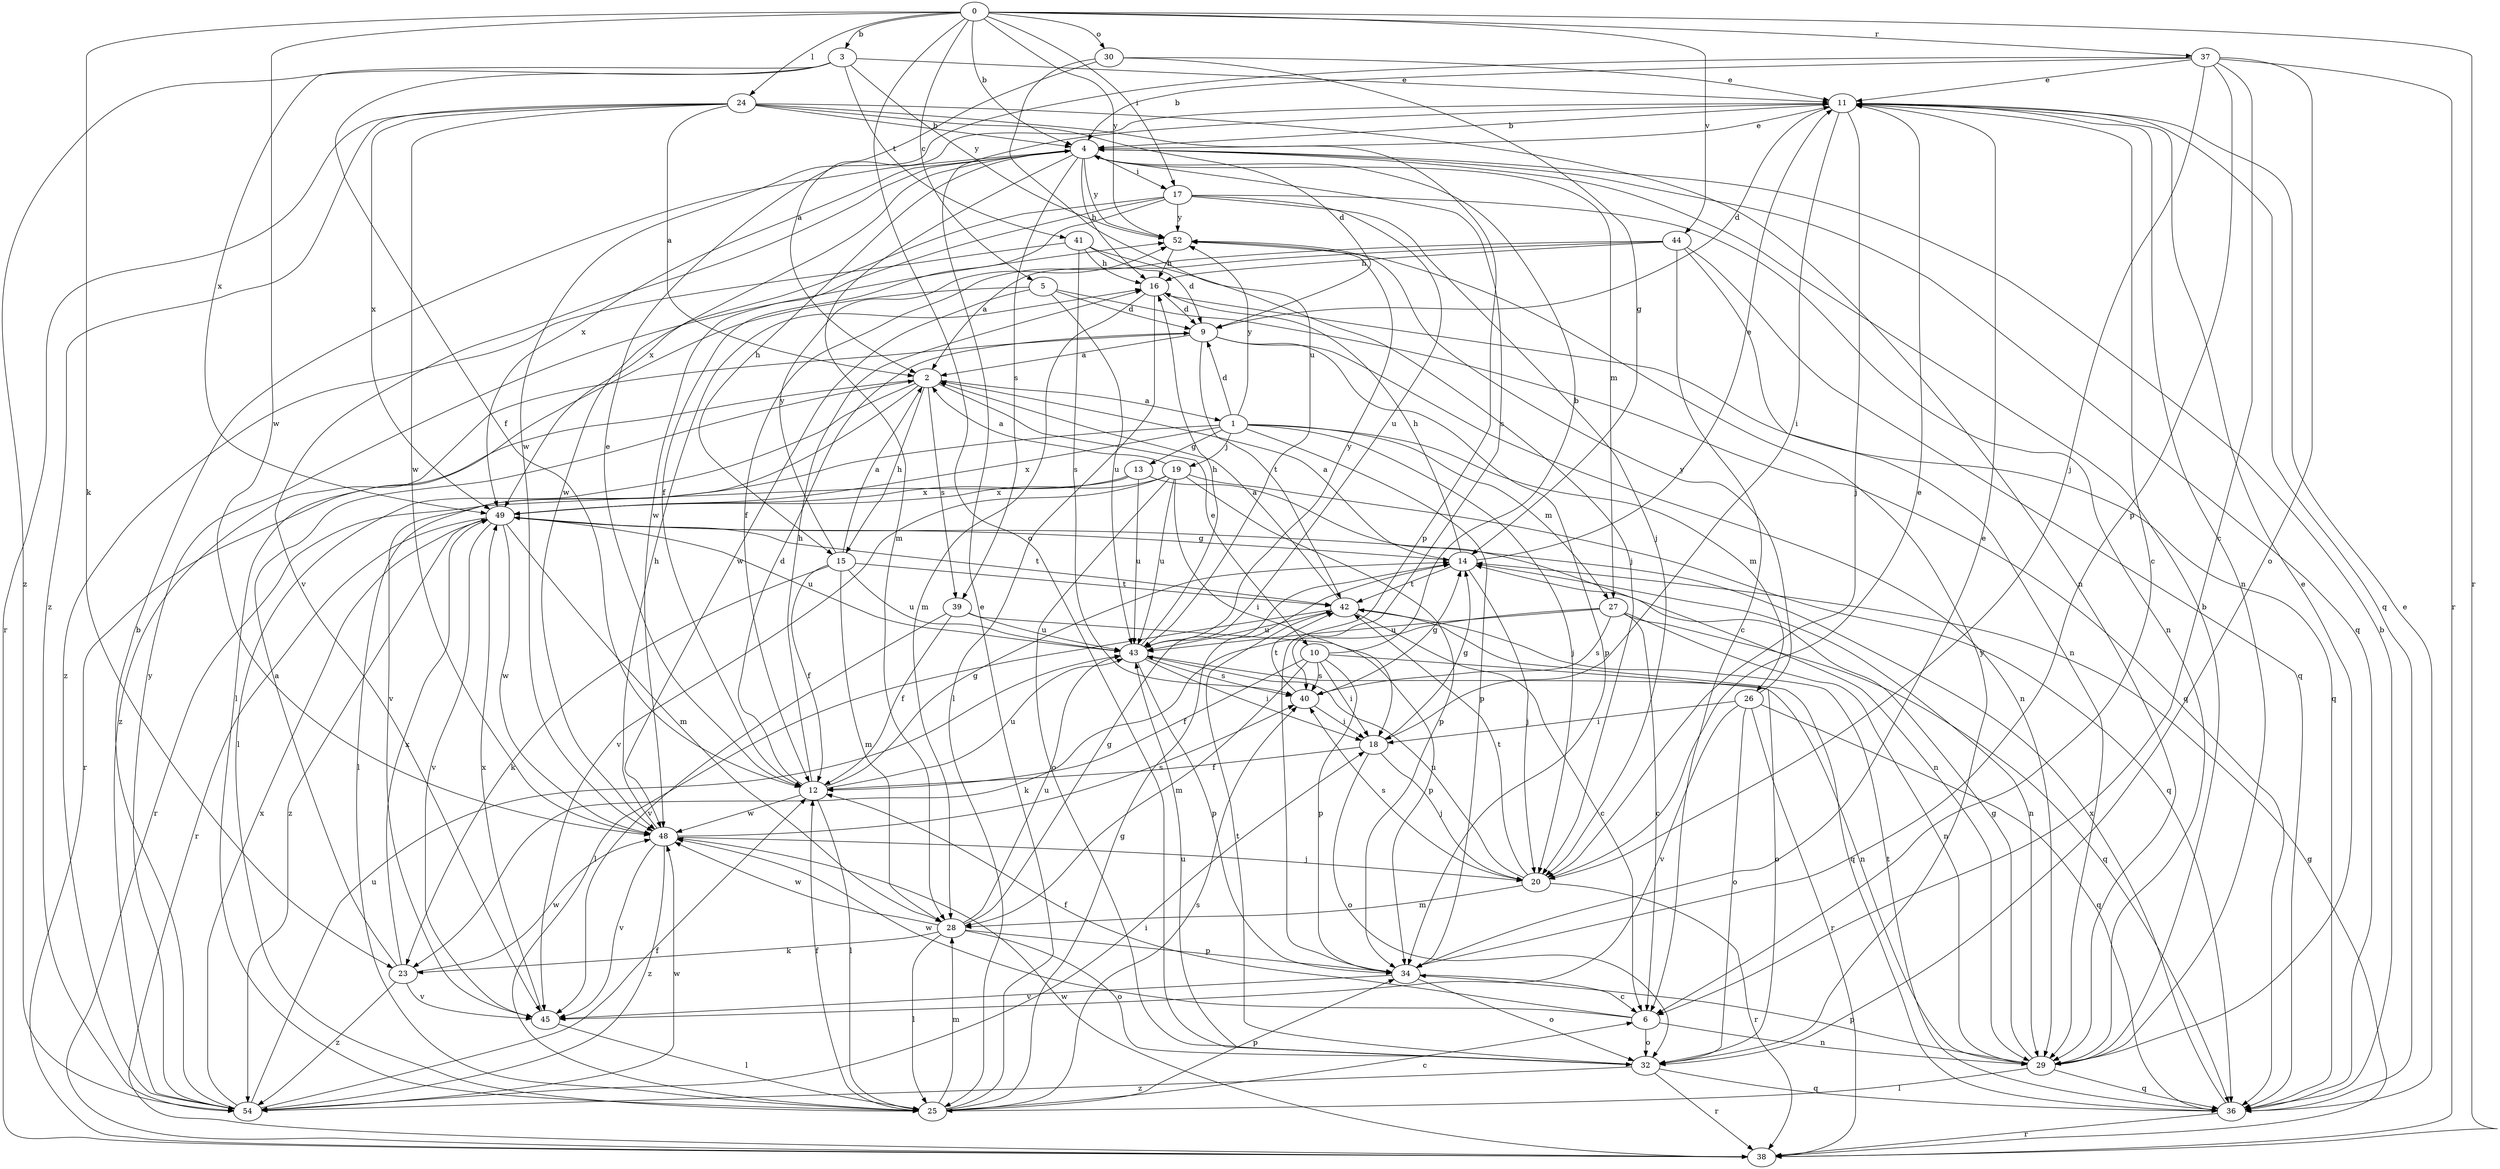strict digraph  {
0;
1;
2;
3;
4;
5;
6;
9;
10;
11;
12;
13;
14;
15;
16;
17;
18;
19;
20;
23;
24;
25;
26;
27;
28;
29;
30;
32;
34;
36;
37;
38;
39;
40;
41;
42;
43;
44;
45;
48;
49;
52;
54;
0 -> 3  [label=b];
0 -> 4  [label=b];
0 -> 5  [label=c];
0 -> 17  [label=i];
0 -> 23  [label=k];
0 -> 24  [label=l];
0 -> 30  [label=o];
0 -> 32  [label=o];
0 -> 37  [label=r];
0 -> 38  [label=r];
0 -> 44  [label=v];
0 -> 48  [label=w];
0 -> 52  [label=y];
1 -> 9  [label=d];
1 -> 13  [label=g];
1 -> 19  [label=j];
1 -> 20  [label=j];
1 -> 25  [label=l];
1 -> 26  [label=m];
1 -> 27  [label=m];
1 -> 34  [label=p];
1 -> 49  [label=x];
1 -> 52  [label=y];
2 -> 1  [label=a];
2 -> 10  [label=e];
2 -> 15  [label=h];
2 -> 25  [label=l];
2 -> 38  [label=r];
2 -> 39  [label=s];
2 -> 45  [label=v];
3 -> 11  [label=e];
3 -> 12  [label=f];
3 -> 41  [label=t];
3 -> 49  [label=x];
3 -> 52  [label=y];
3 -> 54  [label=z];
4 -> 11  [label=e];
4 -> 15  [label=h];
4 -> 16  [label=h];
4 -> 17  [label=i];
4 -> 27  [label=m];
4 -> 28  [label=m];
4 -> 36  [label=q];
4 -> 39  [label=s];
4 -> 40  [label=s];
4 -> 45  [label=v];
4 -> 48  [label=w];
4 -> 49  [label=x];
4 -> 52  [label=y];
5 -> 9  [label=d];
5 -> 25  [label=l];
5 -> 36  [label=q];
5 -> 43  [label=u];
5 -> 48  [label=w];
6 -> 12  [label=f];
6 -> 29  [label=n];
6 -> 32  [label=o];
6 -> 48  [label=w];
9 -> 2  [label=a];
9 -> 29  [label=n];
9 -> 34  [label=p];
9 -> 42  [label=t];
9 -> 54  [label=z];
10 -> 4  [label=b];
10 -> 12  [label=f];
10 -> 18  [label=i];
10 -> 28  [label=m];
10 -> 32  [label=o];
10 -> 34  [label=p];
10 -> 40  [label=s];
11 -> 4  [label=b];
11 -> 6  [label=c];
11 -> 9  [label=d];
11 -> 18  [label=i];
11 -> 20  [label=j];
11 -> 29  [label=n];
11 -> 36  [label=q];
12 -> 9  [label=d];
12 -> 11  [label=e];
12 -> 14  [label=g];
12 -> 16  [label=h];
12 -> 25  [label=l];
12 -> 43  [label=u];
12 -> 48  [label=w];
13 -> 29  [label=n];
13 -> 38  [label=r];
13 -> 43  [label=u];
13 -> 49  [label=x];
14 -> 2  [label=a];
14 -> 11  [label=e];
14 -> 16  [label=h];
14 -> 20  [label=j];
14 -> 29  [label=n];
14 -> 42  [label=t];
15 -> 2  [label=a];
15 -> 12  [label=f];
15 -> 23  [label=k];
15 -> 28  [label=m];
15 -> 42  [label=t];
15 -> 43  [label=u];
15 -> 52  [label=y];
16 -> 9  [label=d];
16 -> 25  [label=l];
16 -> 28  [label=m];
16 -> 36  [label=q];
17 -> 12  [label=f];
17 -> 20  [label=j];
17 -> 29  [label=n];
17 -> 43  [label=u];
17 -> 48  [label=w];
17 -> 49  [label=x];
17 -> 52  [label=y];
18 -> 12  [label=f];
18 -> 14  [label=g];
18 -> 20  [label=j];
18 -> 32  [label=o];
19 -> 2  [label=a];
19 -> 18  [label=i];
19 -> 32  [label=o];
19 -> 34  [label=p];
19 -> 36  [label=q];
19 -> 43  [label=u];
19 -> 45  [label=v];
19 -> 49  [label=x];
20 -> 11  [label=e];
20 -> 28  [label=m];
20 -> 38  [label=r];
20 -> 40  [label=s];
20 -> 42  [label=t];
20 -> 43  [label=u];
23 -> 2  [label=a];
23 -> 45  [label=v];
23 -> 48  [label=w];
23 -> 49  [label=x];
23 -> 54  [label=z];
24 -> 2  [label=a];
24 -> 4  [label=b];
24 -> 9  [label=d];
24 -> 29  [label=n];
24 -> 34  [label=p];
24 -> 38  [label=r];
24 -> 48  [label=w];
24 -> 49  [label=x];
24 -> 54  [label=z];
25 -> 6  [label=c];
25 -> 11  [label=e];
25 -> 12  [label=f];
25 -> 14  [label=g];
25 -> 28  [label=m];
25 -> 34  [label=p];
25 -> 40  [label=s];
26 -> 18  [label=i];
26 -> 32  [label=o];
26 -> 36  [label=q];
26 -> 38  [label=r];
26 -> 45  [label=v];
26 -> 52  [label=y];
27 -> 6  [label=c];
27 -> 23  [label=k];
27 -> 29  [label=n];
27 -> 36  [label=q];
27 -> 40  [label=s];
27 -> 43  [label=u];
28 -> 14  [label=g];
28 -> 23  [label=k];
28 -> 25  [label=l];
28 -> 32  [label=o];
28 -> 34  [label=p];
28 -> 43  [label=u];
28 -> 48  [label=w];
29 -> 4  [label=b];
29 -> 11  [label=e];
29 -> 14  [label=g];
29 -> 25  [label=l];
29 -> 34  [label=p];
29 -> 36  [label=q];
30 -> 2  [label=a];
30 -> 11  [label=e];
30 -> 14  [label=g];
30 -> 43  [label=u];
32 -> 36  [label=q];
32 -> 38  [label=r];
32 -> 42  [label=t];
32 -> 43  [label=u];
32 -> 52  [label=y];
32 -> 54  [label=z];
34 -> 6  [label=c];
34 -> 11  [label=e];
34 -> 32  [label=o];
34 -> 45  [label=v];
36 -> 4  [label=b];
36 -> 11  [label=e];
36 -> 38  [label=r];
36 -> 42  [label=t];
36 -> 49  [label=x];
37 -> 4  [label=b];
37 -> 6  [label=c];
37 -> 11  [label=e];
37 -> 20  [label=j];
37 -> 32  [label=o];
37 -> 34  [label=p];
37 -> 38  [label=r];
37 -> 48  [label=w];
38 -> 14  [label=g];
38 -> 48  [label=w];
39 -> 12  [label=f];
39 -> 34  [label=p];
39 -> 43  [label=u];
39 -> 45  [label=v];
40 -> 14  [label=g];
40 -> 18  [label=i];
40 -> 42  [label=t];
41 -> 9  [label=d];
41 -> 16  [label=h];
41 -> 20  [label=j];
41 -> 40  [label=s];
41 -> 54  [label=z];
42 -> 2  [label=a];
42 -> 6  [label=c];
42 -> 25  [label=l];
42 -> 36  [label=q];
42 -> 43  [label=u];
43 -> 16  [label=h];
43 -> 18  [label=i];
43 -> 29  [label=n];
43 -> 34  [label=p];
43 -> 40  [label=s];
43 -> 52  [label=y];
44 -> 2  [label=a];
44 -> 6  [label=c];
44 -> 12  [label=f];
44 -> 16  [label=h];
44 -> 29  [label=n];
44 -> 36  [label=q];
45 -> 25  [label=l];
45 -> 49  [label=x];
48 -> 16  [label=h];
48 -> 20  [label=j];
48 -> 40  [label=s];
48 -> 45  [label=v];
48 -> 54  [label=z];
49 -> 14  [label=g];
49 -> 28  [label=m];
49 -> 38  [label=r];
49 -> 42  [label=t];
49 -> 43  [label=u];
49 -> 45  [label=v];
49 -> 48  [label=w];
49 -> 54  [label=z];
52 -> 16  [label=h];
54 -> 4  [label=b];
54 -> 12  [label=f];
54 -> 18  [label=i];
54 -> 43  [label=u];
54 -> 48  [label=w];
54 -> 49  [label=x];
54 -> 52  [label=y];
}
